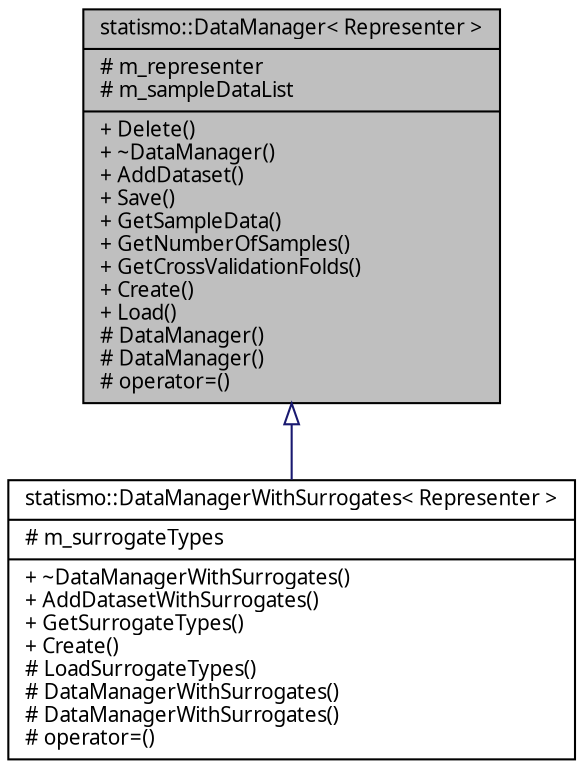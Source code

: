 digraph G
{
  edge [fontname="FreeSans.ttf",fontsize="10",labelfontname="FreeSans.ttf",labelfontsize="10"];
  node [fontname="FreeSans.ttf",fontsize="10",shape=record];
  Node1 [label="{statismo::DataManager\< Representer \>\n|# m_representer\l# m_sampleDataList\l|+ Delete()\l+ ~DataManager()\l+ AddDataset()\l+ Save()\l+ GetSampleData()\l+ GetNumberOfSamples()\l+ GetCrossValidationFolds()\l+ Create()\l+ Load()\l# DataManager()\l# DataManager()\l# operator=()\l}",height=0.2,width=0.4,color="black", fillcolor="grey75", style="filled" fontcolor="black"];
  Node1 -> Node2 [dir="back",color="midnightblue",fontsize="10",style="solid",arrowtail="onormal",fontname="FreeSans.ttf"];
  Node2 [label="{statismo::DataManagerWithSurrogates\< Representer \>\n|# m_surrogateTypes\l|+ ~DataManagerWithSurrogates()\l+ AddDatasetWithSurrogates()\l+ GetSurrogateTypes()\l+ Create()\l# LoadSurrogateTypes()\l# DataManagerWithSurrogates()\l# DataManagerWithSurrogates()\l# operator=()\l}",height=0.2,width=0.4,color="black", fillcolor="white", style="filled",URL="$classstatismo_1_1DataManagerWithSurrogates.html",tooltip="Manages Training and Test Data for building Statistical Models and provides functionality for Crossva..."];
}
